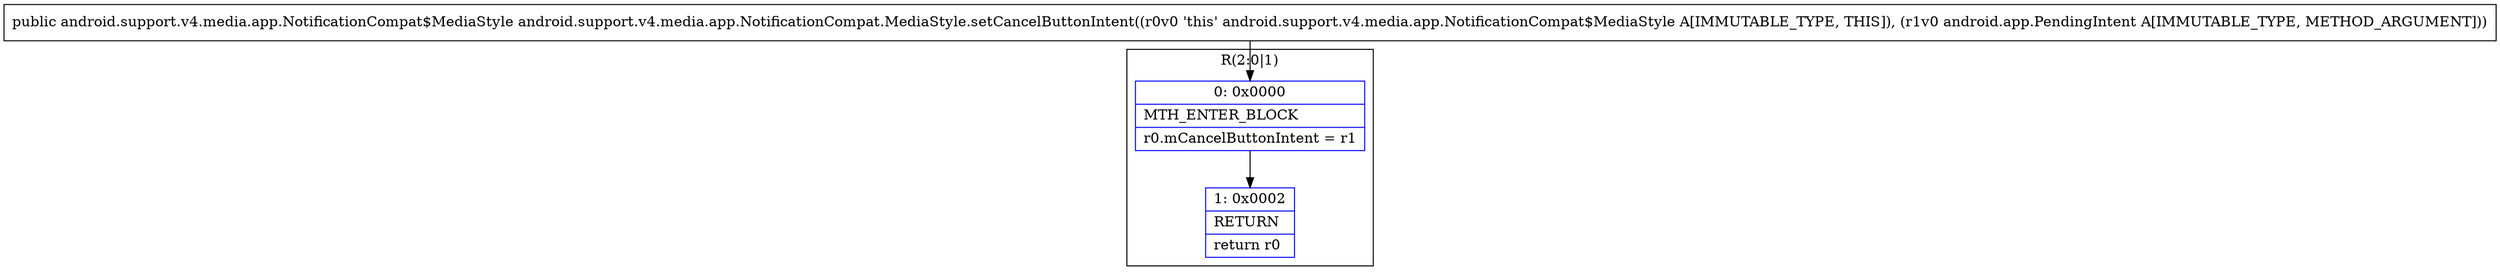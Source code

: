 digraph "CFG forandroid.support.v4.media.app.NotificationCompat.MediaStyle.setCancelButtonIntent(Landroid\/app\/PendingIntent;)Landroid\/support\/v4\/media\/app\/NotificationCompat$MediaStyle;" {
subgraph cluster_Region_905371291 {
label = "R(2:0|1)";
node [shape=record,color=blue];
Node_0 [shape=record,label="{0\:\ 0x0000|MTH_ENTER_BLOCK\l|r0.mCancelButtonIntent = r1\l}"];
Node_1 [shape=record,label="{1\:\ 0x0002|RETURN\l|return r0\l}"];
}
MethodNode[shape=record,label="{public android.support.v4.media.app.NotificationCompat$MediaStyle android.support.v4.media.app.NotificationCompat.MediaStyle.setCancelButtonIntent((r0v0 'this' android.support.v4.media.app.NotificationCompat$MediaStyle A[IMMUTABLE_TYPE, THIS]), (r1v0 android.app.PendingIntent A[IMMUTABLE_TYPE, METHOD_ARGUMENT])) }"];
MethodNode -> Node_0;
Node_0 -> Node_1;
}

